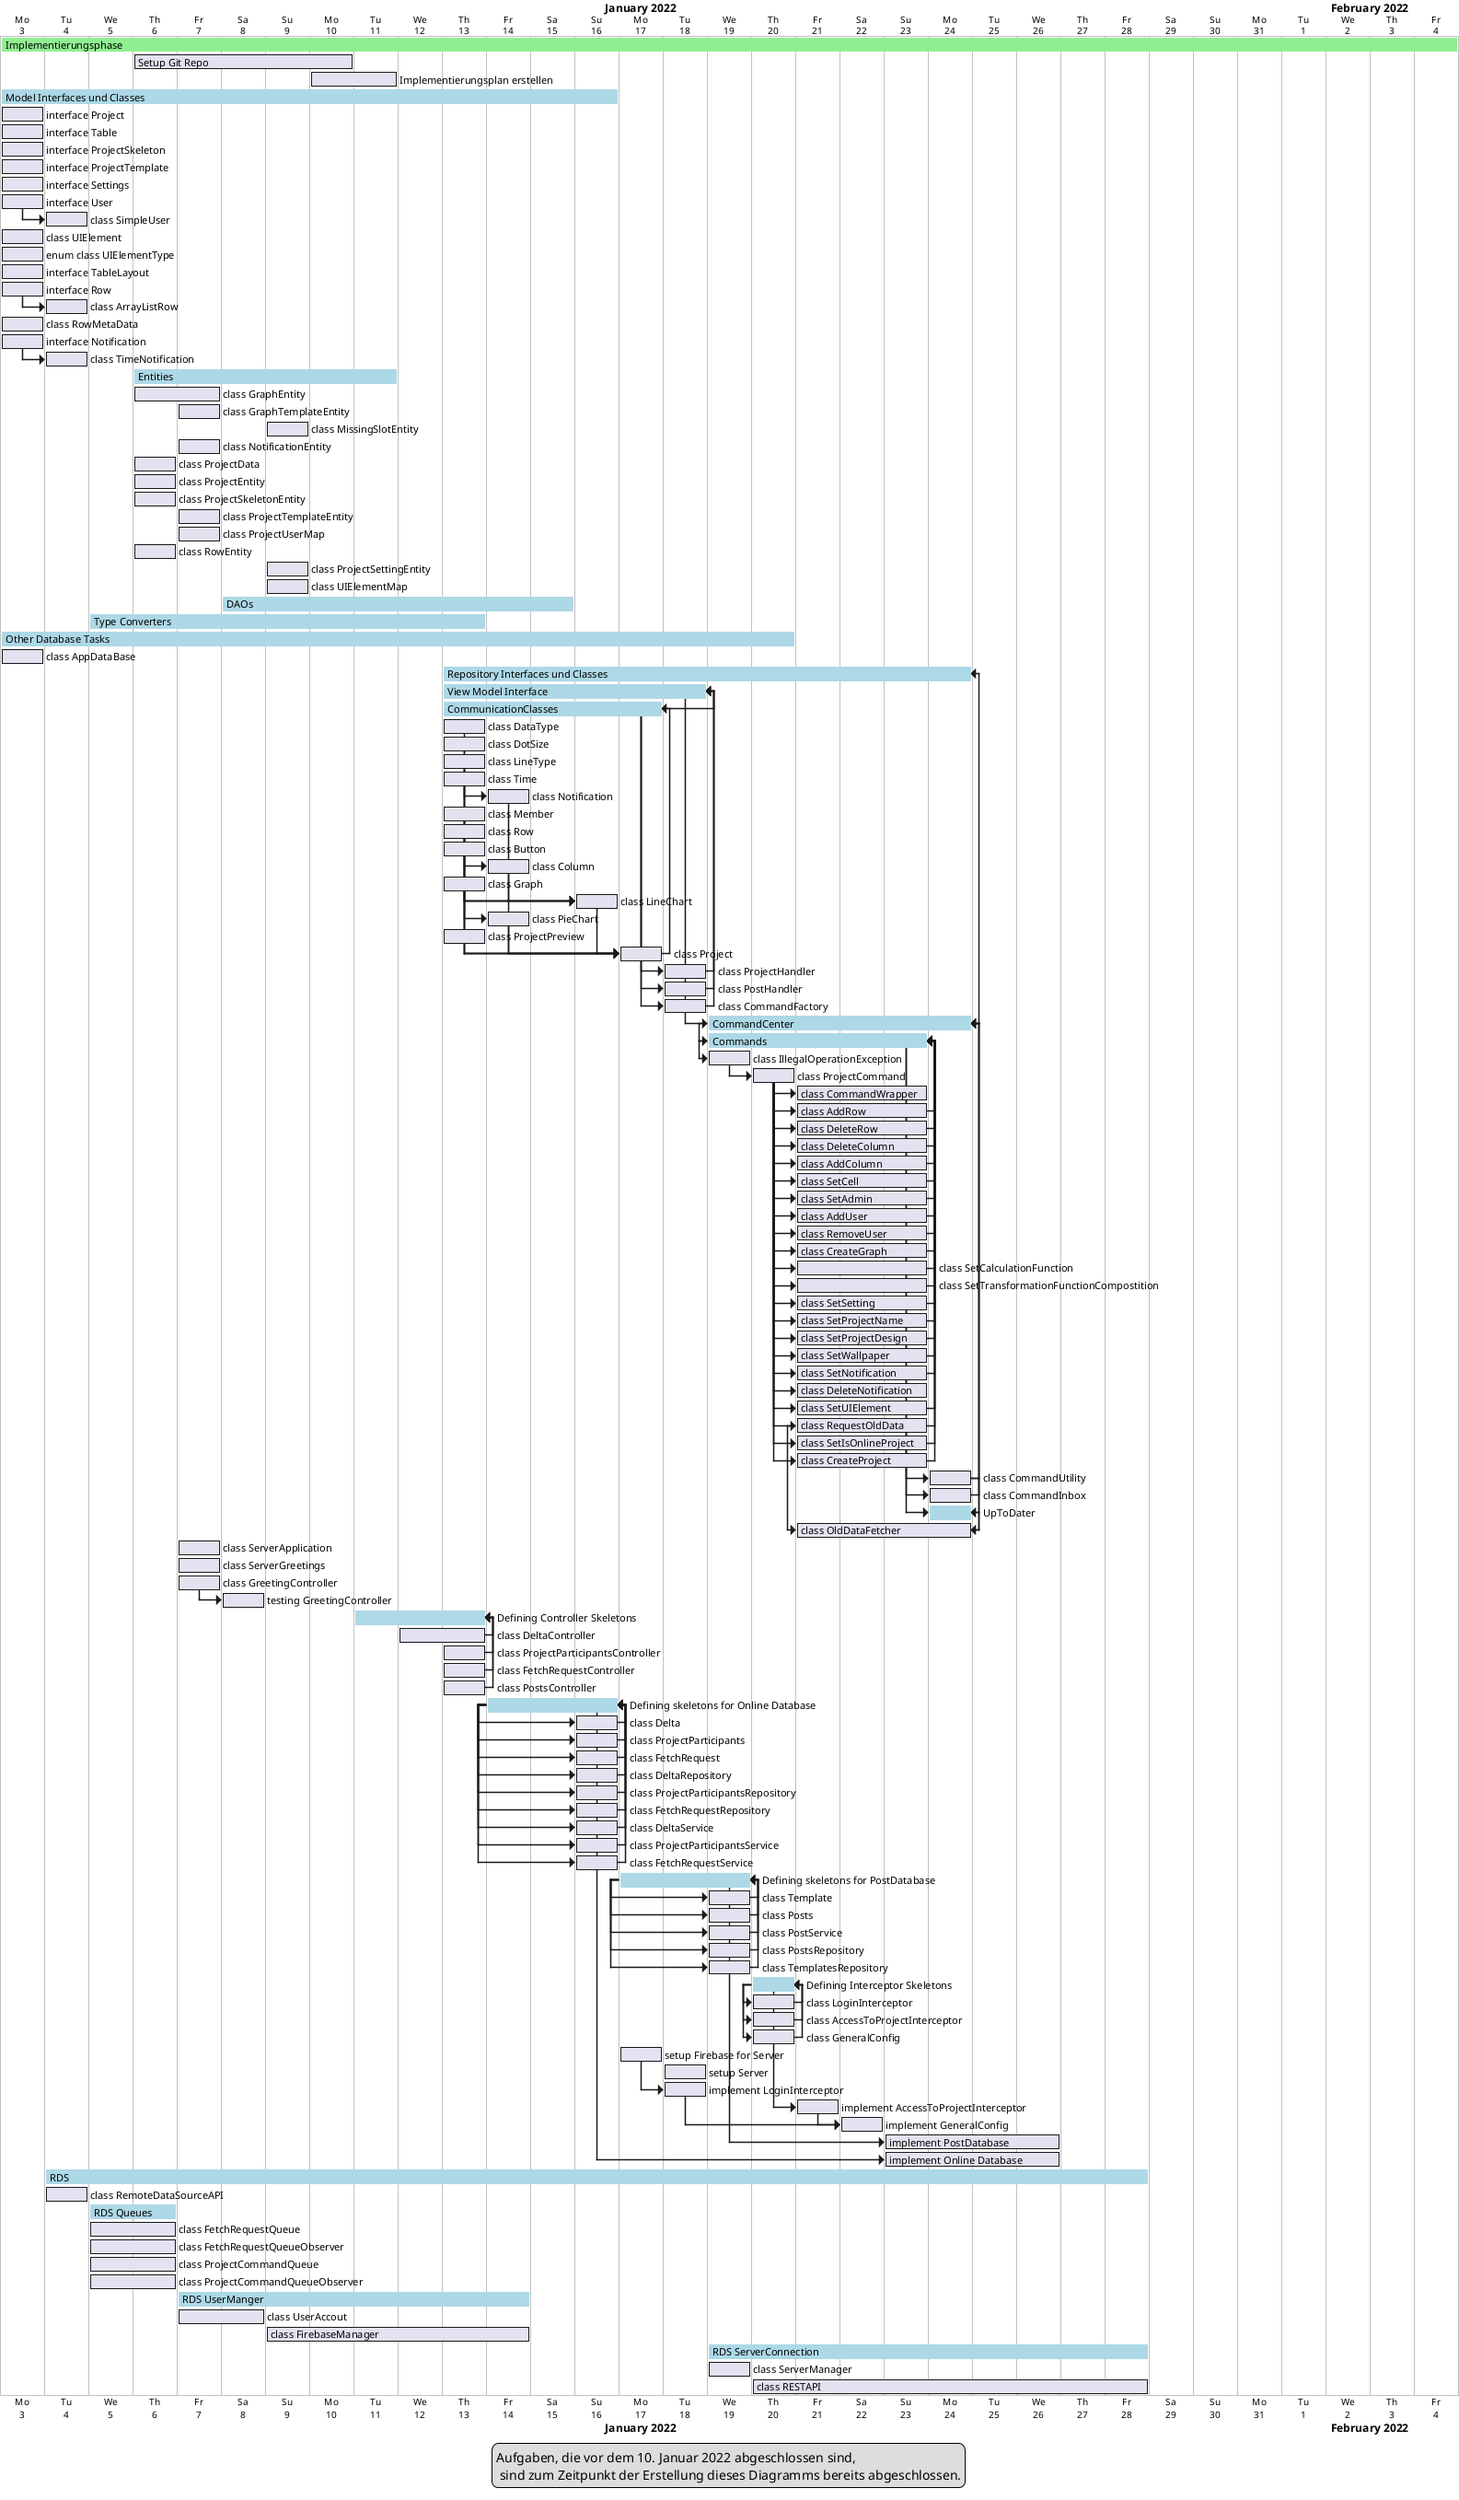 @startgantt

printscale daily zoom 3

Project starts the 3rd of January 2022

[Implementierungsphase] starts 2022-01-03 and ends 2022-02-04
[Implementierungsphase] is colored in lightgreen
[Setup Git Repo] starts 2022-01-06 and ends 2022-01-10
[Implementierungsplan erstellen] starts 2022-01-10 and lasts 2 days
[Model Interfaces und Classes] starts 2022-01-03 and ends 2022-01-16
[Model Interfaces und Classes] is colored in lightblue
[interface Project] starts 2022-01-03
[interface Table] starts 2022-01-03
[interface ProjectSkeleton] starts 2022-01-03
[interface ProjectTemplate] starts 2022-01-03
[interface Settings] starts 2022-01-03
[interface User] starts 2022-01-03
[class SimpleUser] starts at [interface User]'s end
[class UIElement] starts 2022-01-03
[enum class UIElementType] starts 2022-01-03
[interface Table] starts 2022-01-03
[interface TableLayout] starts 2022-01-03
[interface Row] starts 2022-01-03
[class ArrayListRow] starts at [interface Row]'s end
[class RowMetaData] starts 2022-01-03
[interface Notification] starts 2022-01-03
[class TimeNotification] starts at [interface Notification]'s end

[Entities] starts 2022-01-06 and ends 2022-01-11
[Entities] is colored in lightblue
[class GraphEntity] starts 2022-01-06 and ends 2022-01-07
[class GraphTemplateEntity] starts 2022-01-07
[class MissingSlotEntity] starts 2022-01-09
[class NotificationEntity] starts 2022-01-07
[class ProjectData] starts 2022-01-06
[class ProjectEntity] starts 2022-01-06
[class ProjectSkeletonEntity] starts 2022-01-06
[class ProjectTemplateEntity] starts 2022-01-07
[class ProjectUserMap] starts 2022-01-07
[class RowEntity] starts 2022-01-06
[class ProjectSettingEntity] starts 2022-01-09
[class ProjectSettingEntity] starts 2022-01-09
[class UIElementMap] starts 2022-01-09

[DAOs] starts 2022-01-08 and ends 2022-01-15
[DAOs] is colored in lightblue

[Type Converters] starts 2022-01-05 and ends 2022-01-13
[Type Converters] is colored in lightblue

[Other Database Tasks] starts 2022-01-03 and ends 2022-01-20
[Other Database Tasks] is colored in lightblue
[class AppDataBase] starts 2022-01-03


/'Repository====================================================================================='/

[Repository Interfaces und Classes] starts 2022-01-13
[Repository Interfaces und Classes] is colored in lightblue

    [View Model Interface] starts 2022-01-13
    [View Model Interface] is colored in lightblue
        [CommunicationClasses] starts 2022-01-13
        [CommunicationClasses] is colored in lightblue
            [class DataType] starts 2022-01-13 and ends 2022-01-13
            [class DotSize] starts 2022-01-13 and ends 2022-01-13
            [class LineType] starts 2022-01-13 and ends 2022-01-13
            [class Time] starts 2022-01-13 and ends 2022-01-13
            [class Notification] starts at [class Time]'s end
            [class Member] starts 2022-01-13 and ends 2022-01-13
            [class Row] starts 2022-01-13 and ends 2022-01-13
            [class Button] starts 2022-01-13 and ends 2022-01-13
            [class Column] starts at [class DataType]'s end
            [class Graph] starts 2022-01-13 and ends 2022-01-13
            [class LineChart] starts at [class Graph]'s end
            [class LineChart] starts at 2022-01-16
                [class LineChart] starts at [class DotSize]'s end
                [class LineChart] starts at [class LineType]'s end
                [class LineChart] starts at [class Column]'s end
            [class PieChart] starts at [class Graph]'s end
            [class ProjectPreview] starts 2022-01-13 and ends 2022-01-13
            [class Project] starts at [class Button]'s end
                [class Project] starts at [class Notification]'s end
                [class Project] starts at [class Member]'s end
                [class Project] starts at [class PieChart]'s end
                [class Project] starts at [class LineChart]'s end
                [class Project] starts at [class Row]'s end
        [CommunicationClasses] ends at [class Project]'s end

        [class ProjectHandler] starts at [CommunicationClasses]'s end
        [class PostHandler] starts at [CommunicationClasses]'s end
        [class CommandFactory] starts at [CommunicationClasses]'s end

    [View Model Interface] ends at [class PostHandler]'s end
    [View Model Interface] ends at [class CommandFactory]'s end
    [View Model Interface] ends at [CommunicationClasses]'s end
    [View Model Interface] ends at [class ProjectHandler]'s end

    [CommandCenter] starts at [View Model Interface]'s end
    [CommandCenter] is colored in lightblue

        [Commands] starts at [CommandCenter]'s start
        [Commands] is colored in lightblue
            [class IllegalOperationException] starts at [Commands]'s start
            [class ProjectCommand] starts at [class IllegalOperationException]'s end
            [class CommandWrapper] starts at [class ProjectCommand]'s end
            [class AddRow] starts at [class ProjectCommand]'s end
            [class DeleteRow] starts at [class ProjectCommand]'s end
            [class DeleteColumn] starts at [class ProjectCommand]'s end
            [class AddColumn] starts at [class ProjectCommand]'s end
            [class SetCell] starts at [class ProjectCommand]'s end
            [class SetAdmin] starts at [class ProjectCommand]'s end
            [class AddUser] starts at [class ProjectCommand]'s end
            [class RemoveUser] starts at [class ProjectCommand]'s end
            [class CreateGraph] starts at [class ProjectCommand]'s end
            [class SetCalculationFunction] starts at [class ProjectCommand]'s end
            [class SetTransformationFunctionCompostition] starts at [class ProjectCommand]'s end
            [class SetSetting] starts at [class ProjectCommand]'s end
            [class SetProjectName] starts at [class ProjectCommand]'s end
            [class SetProjectDesign] starts at [class ProjectCommand]'s end
            [class SetWallpaper] starts at [class ProjectCommand]'s end
            [class SetNotification] starts at [class ProjectCommand]'s end
            [class DeleteNotification] starts at [class ProjectCommand]'s end
            [class SetUIElement] starts at [class ProjectCommand]'s end
            [class RequestOldData] starts at [class ProjectCommand]'s end
            [class SetIsOnlineProject] starts at [class ProjectCommand]'s end
            [class CreateProject] starts at [class ProjectCommand]'s end

            [class CommandWrapper] lasts 3 days
            [class AddRow] lasts 3 days
            [class DeleteRow] lasts 3 days
            [class DeleteColumn] lasts 3 days
            [class AddColumn] lasts 3 days
            [class SetCell] lasts 3 days
            [class SetAdmin] lasts 3 days
            [class AddUser] lasts 3 days
            [class RemoveUser] lasts 3 days
            [class CreateGraph] lasts 3 days
            [class SetCalculationFunction] lasts 3 days
            [class SetTransformationFunctionCompostition] lasts 3 days
            [class SetSetting] lasts 3 days
            [class SetProjectName] lasts 3 days
            [class SetProjectDesign] lasts 3 days
            [class SetWallpaper] lasts 3 days
            [class SetNotification] lasts 3 days
            [class DeleteNotification] lasts 3 days
            [class SetUIElement] lasts 3 days
            [class RequestOldData] lasts 3 days
            [class SetIsOnlineProject] lasts 3 days
            [class CreateProject] lasts 3 days


        [Commands] ends at [class CreateProject]'s end
        [Commands] ends at [class AddRow]'s end
        [Commands] ends at [class DeleteColumn]'s end
        [Commands] ends at [class DeleteRow]'s end
        [Commands] ends at [class AddColumn]'s end
        [Commands] ends at [class SetCell]'s end
        [Commands] ends at [class SetAdmin]'s end
        [Commands] ends at [class AddUser]'s end
        [Commands] ends at [class RemoveUser]'s end
        [Commands] ends at [class CreateGraph]'s end
        [Commands] ends at [class SetCalculationFunction]'s end
        [Commands] ends at [class SetTransformationFunctionCompostition]'s end
        [Commands] ends at [class SetSetting]'s end
        [Commands] ends at [class SetProjectName]'s end
        [Commands] ends at [class SetProjectDesign]'s end
        [Commands] ends at [class SetWallpaper]'s end
        [Commands] ends at [class SetNotification]'s end
        [Commands] ends at [class SetUIElement]'s end
        [Commands] ends at [class RequestOldData]'s end
        [Commands] ends at [class SetIsOnlineProject]'s end

        [class CommandUtility] starts at [Commands]'s end
        [class CommandInbox] starts at [Commands]'s end


        [UpToDater] starts at [class RequestOldData]'s end
        [UpToDater] is colored in lightblue
            [class OldDataFetcher] starts at [class RequestOldData]'s start
            [class OldDataFetcher] ends at [class CommandUtility]'s end
        [UpToDater] ends at [class OldDataFetcher]'s end

    [CommandCenter] ends at [class CommandUtility]'s end
    [CommandCenter] ends at [class CommandInbox]'s end
    [CommandCenter] ends at [UpToDater]'s end
[Repository Interfaces und Classes] ends at [CommandCenter]'s end

'----------------------Server---------------------------------------------------'
[class ServerApplication] starts at 2022-01-07 and ends at 2022-01-07
[class ServerGreetings] starts at 2022-01-07 and ends at 2022-01-07
[class GreetingController] starts at 2022-01-07 and ends at 2022-01-07
[testing GreetingController] starts at [class GreetingController]'s end

[Defining Controller Skeletons] starts 2022-01-11
[Defining Controller Skeletons] is colored in lightblue
[class DeltaController] starts 2022-01-12 and ends 2022-01-13
[class ProjectParticipantsController] starts 2022-01-13
[class FetchRequestController] starts 2022-01-13
[class PostsController] starts 2022-01-13
[Defining Controller Skeletons] ends at [class PostsController]'s end
[Defining Controller Skeletons] ends at [class DeltaController]'s end
[Defining Controller Skeletons] ends at [class FetchRequestController]'s end
[Defining Controller Skeletons] ends at [class ProjectParticipantsController]'s end



[Defining skeletons for Online Database] starts at 2022-01-16


 [Defining skeletons for Online Database] is colored in lightblue and lasts 3 days
[class Delta] starts at [Defining skeletons for Online Database]'s start

[class ProjectParticipants] starts at [Defining skeletons for Online Database]'s start
[class FetchRequest] starts at [Defining skeletons for Online Database]'s start
[class DeltaRepository] starts at [Defining skeletons for Online Database]'s start
[class ProjectParticipantsRepository] starts at [Defining skeletons for Online Database]'s start
[class FetchRequestRepository] starts at [Defining skeletons for Online Database]'s start
[class DeltaService] starts at [Defining skeletons for Online Database]'s start
[class ProjectParticipantsService] starts at [Defining skeletons for Online Database]'s start
[class FetchRequestService] starts at [Defining skeletons for Online Database]'s start
[Defining skeletons for Online Database] ends at [class Delta]'s end
[Defining skeletons for Online Database] ends at [class ProjectParticipants]'s end
[Defining skeletons for Online Database] ends at [class FetchRequest]'s end
[Defining skeletons for Online Database] ends at [class DeltaRepository]'s end
[Defining skeletons for Online Database] ends at [class ProjectParticipantsRepository]'s end
[Defining skeletons for Online Database] ends at [class FetchRequestRepository]'s end
[Defining skeletons for Online Database] ends at [class DeltaService]'s end
[Defining skeletons for Online Database] ends at [class ProjectParticipantsService]'s end
[Defining skeletons for Online Database] ends at [class FetchRequestService]'s end


[Defining skeletons for PostDatabase] starts at 2022-01-19
[Defining skeletons for PostDatabase] is colored in lightblue and lasts 3 days
[class Template] starts at [Defining skeletons for PostDatabase]'s start
[class Posts] starts at [Defining skeletons for PostDatabase]'s start
[class PostService] starts at [Defining skeletons for PostDatabase]'s start
[class PostsRepository] starts at [Defining skeletons for PostDatabase]'s start
[class TemplatesRepository] starts at [Defining skeletons for PostDatabase]'s start
[Defining skeletons for PostDatabase] ends at [class Template]'s end
[Defining skeletons for PostDatabase] ends at [class Posts]'s end
[Defining skeletons for PostDatabase] ends at [class PostService]'s end
[Defining skeletons for PostDatabase] ends at [class PostsRepository]'s end
[Defining skeletons for PostDatabase] ends at [class TemplatesRepository]'s end

[Defining Interceptor Skeletons] starts at 2022-01-20 and is colored in lightblue

[class LoginInterceptor] starts at [Defining Interceptor Skeletons]'s start
[class AccessToProjectInterceptor] starts at [Defining Interceptor Skeletons]'s start
[class GeneralConfig] starts at [Defining Interceptor Skeletons]'s start

[Defining Interceptor Skeletons] ends at [class LoginInterceptor]'s end
[Defining Interceptor Skeletons] ends at [class AccessToProjectInterceptor]'s end
[Defining Interceptor Skeletons] ends at [class GeneralConfig]'s end

[setup Firebase for Server] starts at 2022-01-17
[setup Server] starts at 2022-01-18

[implement LoginInterceptor] starts at [setup Firebase for Server]'s end
[implement AccessToProjectInterceptor] starts at [Defining Interceptor Skeletons]'s end
[implement GeneralConfig] starts at [implement LoginInterceptor]'s end
[implement GeneralConfig] starts at [implement AccessToProjectInterceptor]'s end
[implement PostDatabase] starts at [Defining skeletons for PostDatabase]'s end and starts at 2022-01-23 and lasts 4 days
[implement Online Database] starts at [Defining skeletons for Online Database]'s end  and starts at 2022-01-23 and lasts 4 days


[RDS] starts 2022-01-04 and ends 2022-01-28
[RDS] is colored in lightblue
[class RemoteDataSourceAPI] starts 2022-01-04 and ends 2022-01-4

[RDS Queues] starts 2022-01-05 and ends 2022-01-06
[RDS Queues] is colored in lightblue
[class FetchRequestQueue] starts 2022-01-05 and ends 2022-01-06
[class FetchRequestQueueObserver] starts 2022-01-05 and ends 2022-01-06
[class ProjectCommandQueue] starts 2022-01-05 and ends 2022-01-06
[class ProjectCommandQueueObserver] starts 2022-01-05 and ends 2022-01-06

[RDS UserManger] starts 2022-01-07 and ends 2022-01-14
[RDS UserManger] is colored in lightblue
[class UserAccout] starts 2022-01-07 and ends 2022-01-08
[class FirebaseManager] starts 2022-01-09 and ends 2022-01-14

[RDS ServerConnection] starts 2022-01-19 and ends 2022-01-28
[RDS ServerConnection] is colored in lightblue
[class ServerManager] starts 2022-01-19 and ends 2022-01-19
[class RESTAPI] starts 2022-01-20 and ends 2022-01-28


legend
    Aufgaben, die vor dem 10. Januar 2022 abgeschlossen sind,
     sind zum Zeitpunkt der Erstellung dieses Diagramms bereits abgeschlossen.
end legend



@endgantt